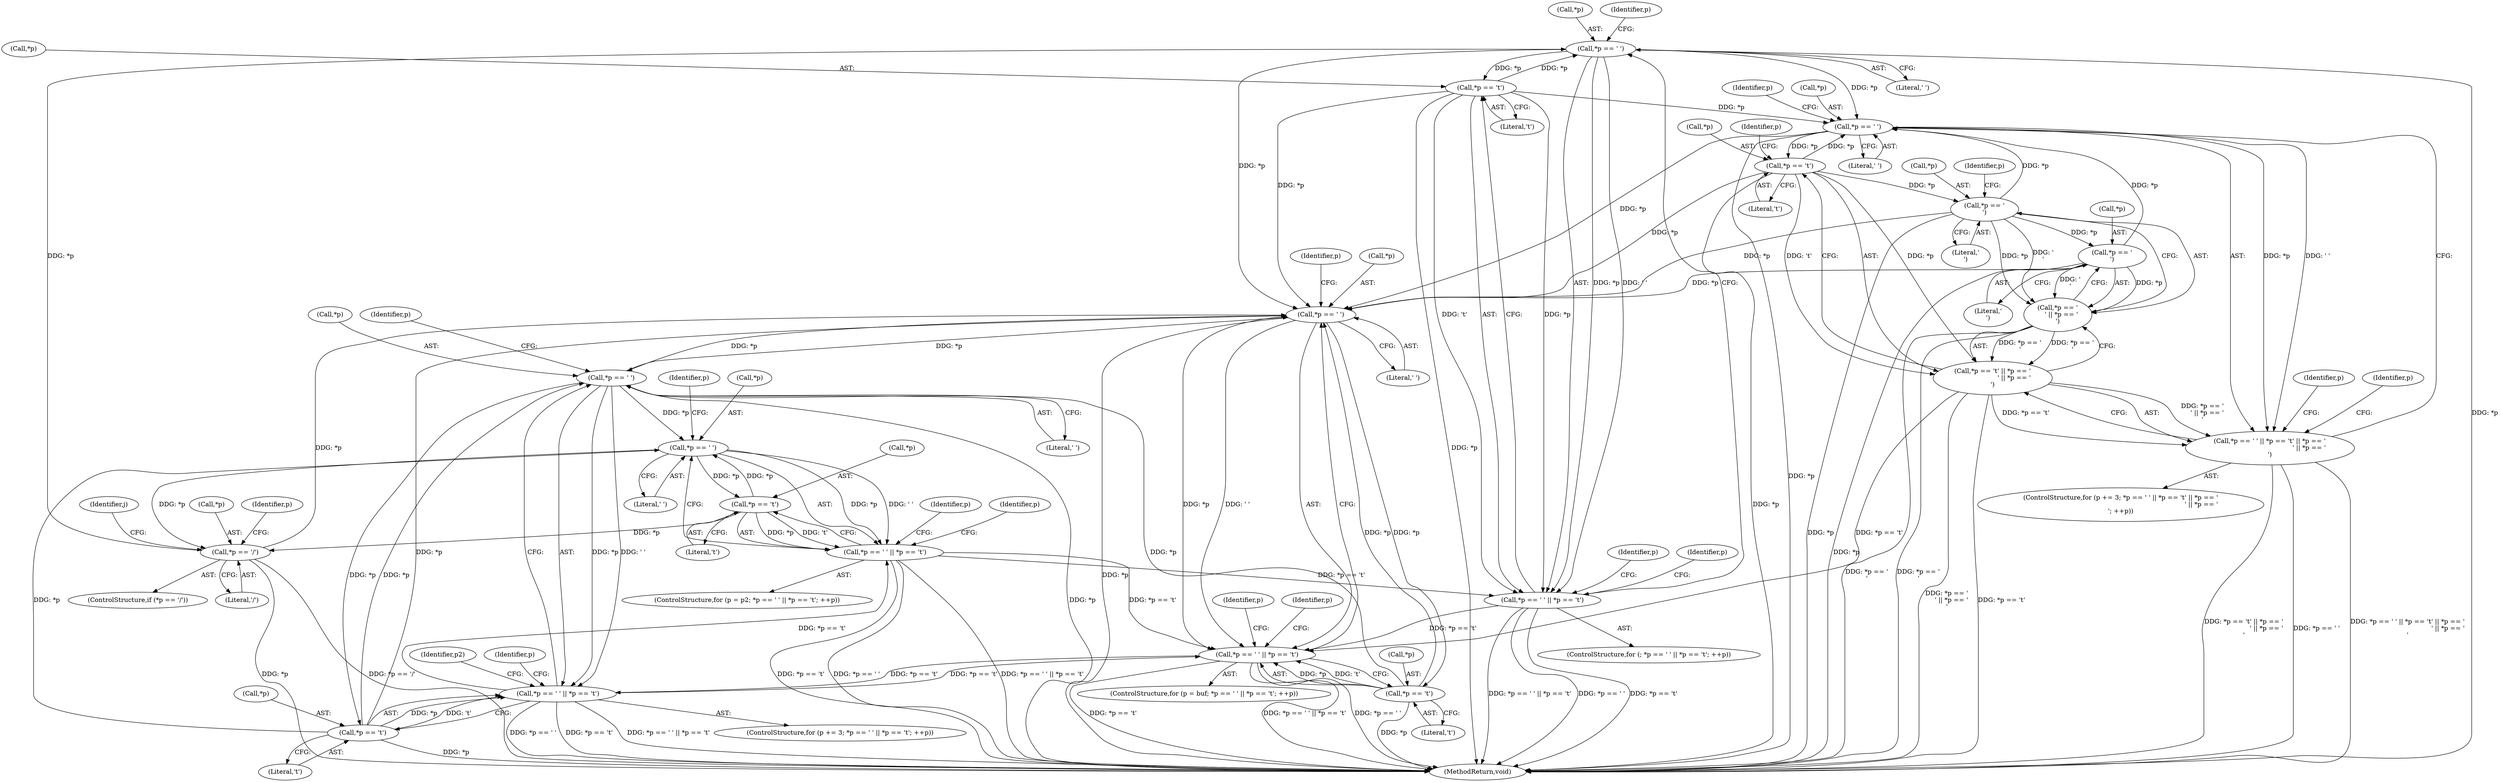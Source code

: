 digraph "0_poppler_39d140bfc0b8239bdd96d6a55842034ae5c05473@pointer" {
"1000463" [label="(Call,*p == ' ')"];
"1000467" [label="(Call,*p == '\t')"];
"1000463" [label="(Call,*p == ' ')"];
"1000433" [label="(Call,*p == '/')"];
"1000426" [label="(Call,*p == '\t')"];
"1000422" [label="(Call,*p == ' ')"];
"1000314" [label="(Call,*p == ' ')"];
"1000292" [label="(Call,*p == ' ')"];
"1000485" [label="(Call,*p == ' ')"];
"1000495" [label="(Call,*p == '\n')"];
"1000490" [label="(Call,*p == '\t')"];
"1000499" [label="(Call,*p == '\r')"];
"1000318" [label="(Call,*p == '\t')"];
"1000296" [label="(Call,*p == '\t')"];
"1000291" [label="(Call,*p == ' ' || *p == '\t')"];
"1000313" [label="(Call,*p == ' ' || *p == '\t')"];
"1000421" [label="(Call,*p == ' ' || *p == '\t')"];
"1000462" [label="(Call,*p == ' ' || *p == '\t')"];
"1000484" [label="(Call,*p == ' ' || *p == '\t' || *p == '\n' || *p == '\r')"];
"1000489" [label="(Call,*p == '\t' || *p == '\n' || *p == '\r')"];
"1000494" [label="(Call,*p == '\n' || *p == '\r')"];
"1000425" [label="(Literal,' ')"];
"1000555" [label="(MethodReturn,void)"];
"1000498" [label="(Literal,'\n')"];
"1000301" [label="(Identifier,p)"];
"1000428" [label="(Identifier,p)"];
"1000318" [label="(Call,*p == '\t')"];
"1000492" [label="(Identifier,p)"];
"1000431" [label="(Identifier,p)"];
"1000464" [label="(Call,*p)"];
"1000476" [label="(Identifier,p)"];
"1000502" [label="(Literal,'\r')"];
"1000496" [label="(Call,*p)"];
"1000486" [label="(Call,*p)"];
"1000313" [label="(Call,*p == ' ' || *p == '\t')"];
"1000467" [label="(Call,*p == '\t')"];
"1000434" [label="(Call,*p)"];
"1000439" [label="(Identifier,p)"];
"1000495" [label="(Call,*p == '\n')"];
"1000435" [label="(Identifier,p)"];
"1000296" [label="(Call,*p == '\t')"];
"1000317" [label="(Literal,' ')"];
"1000305" [label="(Identifier,p)"];
"1000319" [label="(Call,*p)"];
"1000326" [label="(Identifier,p2)"];
"1000462" [label="(Call,*p == ' ' || *p == '\t')"];
"1000292" [label="(Call,*p == ' ')"];
"1000433" [label="(Call,*p == '/')"];
"1000489" [label="(Call,*p == '\t' || *p == '\n' || *p == '\r')"];
"1000291" [label="(Call,*p == ' ' || *p == '\t')"];
"1000299" [label="(Literal,'\t')"];
"1000298" [label="(Identifier,p)"];
"1000429" [label="(Literal,'\t')"];
"1000494" [label="(Call,*p == '\n' || *p == '\r')"];
"1000314" [label="(Call,*p == ' ')"];
"1000507" [label="(Identifier,p)"];
"1000469" [label="(Identifier,p)"];
"1000423" [label="(Call,*p)"];
"1000491" [label="(Call,*p)"];
"1000323" [label="(Identifier,p)"];
"1000417" [label="(ControlStructure,for (p = p2; *p == ' ' || *p == '\t'; ++p))"];
"1000436" [label="(Literal,'/')"];
"1000466" [label="(Literal,' ')"];
"1000490" [label="(Call,*p == '\t')"];
"1000493" [label="(Literal,'\t')"];
"1000485" [label="(Call,*p == ' ')"];
"1000472" [label="(Identifier,p)"];
"1000504" [label="(Identifier,p)"];
"1000470" [label="(Literal,'\t')"];
"1000501" [label="(Identifier,p)"];
"1000421" [label="(Call,*p == ' ' || *p == '\t')"];
"1000468" [label="(Call,*p)"];
"1000315" [label="(Call,*p)"];
"1000497" [label="(Identifier,p)"];
"1000321" [label="(Literal,'\t')"];
"1000426" [label="(Call,*p == '\t')"];
"1000320" [label="(Identifier,p)"];
"1000500" [label="(Call,*p)"];
"1000432" [label="(ControlStructure,if (*p == '/'))"];
"1000480" [label="(ControlStructure,for (p += 3; *p == ' ' || *p == '\t' || *p == '\n' || *p == '\r'; ++p))"];
"1000427" [label="(Call,*p)"];
"1000297" [label="(Call,*p)"];
"1000257" [label="(Identifier,j)"];
"1000488" [label="(Literal,' ')"];
"1000484" [label="(Call,*p == ' ' || *p == '\t' || *p == '\n' || *p == '\r')"];
"1000461" [label="(ControlStructure,for (; *p == ' ' || *p == '\t'; ++p))"];
"1000463" [label="(Call,*p == ' ')"];
"1000309" [label="(ControlStructure,for (p += 3; *p == ' ' || *p == '\t'; ++p))"];
"1000295" [label="(Literal,' ')"];
"1000293" [label="(Call,*p)"];
"1000287" [label="(ControlStructure,for (p = buf; *p == ' ' || *p == '\t'; ++p))"];
"1000499" [label="(Call,*p == '\r')"];
"1000422" [label="(Call,*p == ' ')"];
"1000463" -> "1000462"  [label="AST: "];
"1000463" -> "1000466"  [label="CFG: "];
"1000464" -> "1000463"  [label="AST: "];
"1000466" -> "1000463"  [label="AST: "];
"1000469" -> "1000463"  [label="CFG: "];
"1000462" -> "1000463"  [label="CFG: "];
"1000463" -> "1000555"  [label="DDG: *p"];
"1000463" -> "1000292"  [label="DDG: *p"];
"1000463" -> "1000462"  [label="DDG: *p"];
"1000463" -> "1000462"  [label="DDG: ' '"];
"1000467" -> "1000463"  [label="DDG: *p"];
"1000433" -> "1000463"  [label="DDG: *p"];
"1000463" -> "1000467"  [label="DDG: *p"];
"1000463" -> "1000485"  [label="DDG: *p"];
"1000467" -> "1000462"  [label="AST: "];
"1000467" -> "1000470"  [label="CFG: "];
"1000468" -> "1000467"  [label="AST: "];
"1000470" -> "1000467"  [label="AST: "];
"1000462" -> "1000467"  [label="CFG: "];
"1000467" -> "1000555"  [label="DDG: *p"];
"1000467" -> "1000292"  [label="DDG: *p"];
"1000467" -> "1000462"  [label="DDG: *p"];
"1000467" -> "1000462"  [label="DDG: '\t'"];
"1000467" -> "1000485"  [label="DDG: *p"];
"1000433" -> "1000432"  [label="AST: "];
"1000433" -> "1000436"  [label="CFG: "];
"1000434" -> "1000433"  [label="AST: "];
"1000436" -> "1000433"  [label="AST: "];
"1000439" -> "1000433"  [label="CFG: "];
"1000257" -> "1000433"  [label="CFG: "];
"1000433" -> "1000555"  [label="DDG: *p"];
"1000433" -> "1000555"  [label="DDG: *p == '/'"];
"1000433" -> "1000292"  [label="DDG: *p"];
"1000426" -> "1000433"  [label="DDG: *p"];
"1000422" -> "1000433"  [label="DDG: *p"];
"1000426" -> "1000421"  [label="AST: "];
"1000426" -> "1000429"  [label="CFG: "];
"1000427" -> "1000426"  [label="AST: "];
"1000429" -> "1000426"  [label="AST: "];
"1000421" -> "1000426"  [label="CFG: "];
"1000426" -> "1000422"  [label="DDG: *p"];
"1000426" -> "1000421"  [label="DDG: *p"];
"1000426" -> "1000421"  [label="DDG: '\t'"];
"1000422" -> "1000426"  [label="DDG: *p"];
"1000422" -> "1000421"  [label="AST: "];
"1000422" -> "1000425"  [label="CFG: "];
"1000423" -> "1000422"  [label="AST: "];
"1000425" -> "1000422"  [label="AST: "];
"1000428" -> "1000422"  [label="CFG: "];
"1000421" -> "1000422"  [label="CFG: "];
"1000422" -> "1000421"  [label="DDG: *p"];
"1000422" -> "1000421"  [label="DDG: ' '"];
"1000314" -> "1000422"  [label="DDG: *p"];
"1000318" -> "1000422"  [label="DDG: *p"];
"1000314" -> "1000313"  [label="AST: "];
"1000314" -> "1000317"  [label="CFG: "];
"1000315" -> "1000314"  [label="AST: "];
"1000317" -> "1000314"  [label="AST: "];
"1000320" -> "1000314"  [label="CFG: "];
"1000313" -> "1000314"  [label="CFG: "];
"1000314" -> "1000555"  [label="DDG: *p"];
"1000314" -> "1000292"  [label="DDG: *p"];
"1000314" -> "1000313"  [label="DDG: *p"];
"1000314" -> "1000313"  [label="DDG: ' '"];
"1000292" -> "1000314"  [label="DDG: *p"];
"1000318" -> "1000314"  [label="DDG: *p"];
"1000296" -> "1000314"  [label="DDG: *p"];
"1000314" -> "1000318"  [label="DDG: *p"];
"1000292" -> "1000291"  [label="AST: "];
"1000292" -> "1000295"  [label="CFG: "];
"1000293" -> "1000292"  [label="AST: "];
"1000295" -> "1000292"  [label="AST: "];
"1000298" -> "1000292"  [label="CFG: "];
"1000291" -> "1000292"  [label="CFG: "];
"1000292" -> "1000555"  [label="DDG: *p"];
"1000292" -> "1000291"  [label="DDG: *p"];
"1000292" -> "1000291"  [label="DDG: ' '"];
"1000485" -> "1000292"  [label="DDG: *p"];
"1000495" -> "1000292"  [label="DDG: *p"];
"1000318" -> "1000292"  [label="DDG: *p"];
"1000296" -> "1000292"  [label="DDG: *p"];
"1000490" -> "1000292"  [label="DDG: *p"];
"1000499" -> "1000292"  [label="DDG: *p"];
"1000292" -> "1000296"  [label="DDG: *p"];
"1000485" -> "1000484"  [label="AST: "];
"1000485" -> "1000488"  [label="CFG: "];
"1000486" -> "1000485"  [label="AST: "];
"1000488" -> "1000485"  [label="AST: "];
"1000492" -> "1000485"  [label="CFG: "];
"1000484" -> "1000485"  [label="CFG: "];
"1000485" -> "1000555"  [label="DDG: *p"];
"1000485" -> "1000484"  [label="DDG: *p"];
"1000485" -> "1000484"  [label="DDG: ' '"];
"1000495" -> "1000485"  [label="DDG: *p"];
"1000490" -> "1000485"  [label="DDG: *p"];
"1000499" -> "1000485"  [label="DDG: *p"];
"1000485" -> "1000490"  [label="DDG: *p"];
"1000495" -> "1000494"  [label="AST: "];
"1000495" -> "1000498"  [label="CFG: "];
"1000496" -> "1000495"  [label="AST: "];
"1000498" -> "1000495"  [label="AST: "];
"1000501" -> "1000495"  [label="CFG: "];
"1000494" -> "1000495"  [label="CFG: "];
"1000495" -> "1000555"  [label="DDG: *p"];
"1000495" -> "1000494"  [label="DDG: *p"];
"1000495" -> "1000494"  [label="DDG: '\n'"];
"1000490" -> "1000495"  [label="DDG: *p"];
"1000495" -> "1000499"  [label="DDG: *p"];
"1000490" -> "1000489"  [label="AST: "];
"1000490" -> "1000493"  [label="CFG: "];
"1000491" -> "1000490"  [label="AST: "];
"1000493" -> "1000490"  [label="AST: "];
"1000497" -> "1000490"  [label="CFG: "];
"1000489" -> "1000490"  [label="CFG: "];
"1000490" -> "1000555"  [label="DDG: *p"];
"1000490" -> "1000489"  [label="DDG: *p"];
"1000490" -> "1000489"  [label="DDG: '\t'"];
"1000499" -> "1000494"  [label="AST: "];
"1000499" -> "1000502"  [label="CFG: "];
"1000500" -> "1000499"  [label="AST: "];
"1000502" -> "1000499"  [label="AST: "];
"1000494" -> "1000499"  [label="CFG: "];
"1000499" -> "1000555"  [label="DDG: *p"];
"1000499" -> "1000494"  [label="DDG: *p"];
"1000499" -> "1000494"  [label="DDG: '\r'"];
"1000318" -> "1000313"  [label="AST: "];
"1000318" -> "1000321"  [label="CFG: "];
"1000319" -> "1000318"  [label="AST: "];
"1000321" -> "1000318"  [label="AST: "];
"1000313" -> "1000318"  [label="CFG: "];
"1000318" -> "1000555"  [label="DDG: *p"];
"1000318" -> "1000313"  [label="DDG: *p"];
"1000318" -> "1000313"  [label="DDG: '\t'"];
"1000296" -> "1000291"  [label="AST: "];
"1000296" -> "1000299"  [label="CFG: "];
"1000297" -> "1000296"  [label="AST: "];
"1000299" -> "1000296"  [label="AST: "];
"1000291" -> "1000296"  [label="CFG: "];
"1000296" -> "1000555"  [label="DDG: *p"];
"1000296" -> "1000291"  [label="DDG: *p"];
"1000296" -> "1000291"  [label="DDG: '\t'"];
"1000291" -> "1000287"  [label="AST: "];
"1000301" -> "1000291"  [label="CFG: "];
"1000305" -> "1000291"  [label="CFG: "];
"1000291" -> "1000555"  [label="DDG: *p == ' ' || *p == '\t'"];
"1000291" -> "1000555"  [label="DDG: *p == ' '"];
"1000291" -> "1000555"  [label="DDG: *p == '\t'"];
"1000313" -> "1000291"  [label="DDG: *p == '\t'"];
"1000462" -> "1000291"  [label="DDG: *p == '\t'"];
"1000421" -> "1000291"  [label="DDG: *p == '\t'"];
"1000489" -> "1000291"  [label="DDG: *p == '\t'"];
"1000291" -> "1000313"  [label="DDG: *p == '\t'"];
"1000313" -> "1000309"  [label="AST: "];
"1000323" -> "1000313"  [label="CFG: "];
"1000326" -> "1000313"  [label="CFG: "];
"1000313" -> "1000555"  [label="DDG: *p == '\t'"];
"1000313" -> "1000555"  [label="DDG: *p == ' ' || *p == '\t'"];
"1000313" -> "1000555"  [label="DDG: *p == ' '"];
"1000313" -> "1000421"  [label="DDG: *p == '\t'"];
"1000421" -> "1000417"  [label="AST: "];
"1000431" -> "1000421"  [label="CFG: "];
"1000435" -> "1000421"  [label="CFG: "];
"1000421" -> "1000555"  [label="DDG: *p == '\t'"];
"1000421" -> "1000555"  [label="DDG: *p == ' '"];
"1000421" -> "1000555"  [label="DDG: *p == ' ' || *p == '\t'"];
"1000421" -> "1000462"  [label="DDG: *p == '\t'"];
"1000462" -> "1000461"  [label="AST: "];
"1000472" -> "1000462"  [label="CFG: "];
"1000476" -> "1000462"  [label="CFG: "];
"1000462" -> "1000555"  [label="DDG: *p == ' '"];
"1000462" -> "1000555"  [label="DDG: *p == '\t'"];
"1000462" -> "1000555"  [label="DDG: *p == ' ' || *p == '\t'"];
"1000484" -> "1000480"  [label="AST: "];
"1000484" -> "1000489"  [label="CFG: "];
"1000489" -> "1000484"  [label="AST: "];
"1000504" -> "1000484"  [label="CFG: "];
"1000507" -> "1000484"  [label="CFG: "];
"1000484" -> "1000555"  [label="DDG: *p == '\t' || *p == '\n' || *p == '\r'"];
"1000484" -> "1000555"  [label="DDG: *p == ' '"];
"1000484" -> "1000555"  [label="DDG: *p == ' ' || *p == '\t' || *p == '\n' || *p == '\r'"];
"1000489" -> "1000484"  [label="DDG: *p == '\t'"];
"1000489" -> "1000484"  [label="DDG: *p == '\n' || *p == '\r'"];
"1000489" -> "1000494"  [label="CFG: "];
"1000494" -> "1000489"  [label="AST: "];
"1000489" -> "1000555"  [label="DDG: *p == '\n' || *p == '\r'"];
"1000489" -> "1000555"  [label="DDG: *p == '\t'"];
"1000494" -> "1000489"  [label="DDG: *p == '\n'"];
"1000494" -> "1000489"  [label="DDG: *p == '\r'"];
"1000494" -> "1000555"  [label="DDG: *p == '\n'"];
"1000494" -> "1000555"  [label="DDG: *p == '\r'"];
}
